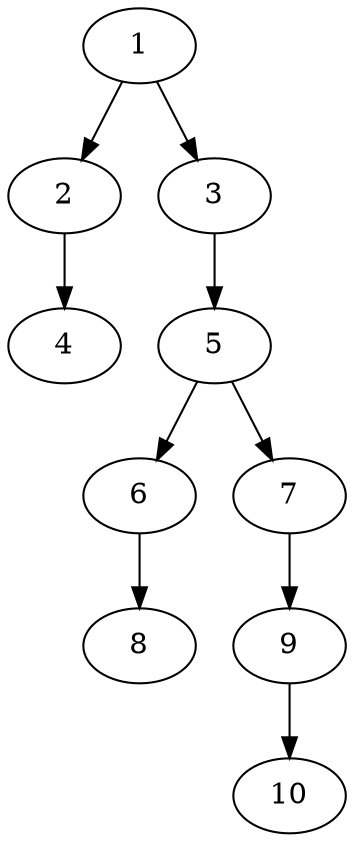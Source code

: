 // DAG automatically generated by daggen at Fri Aug  4 16:35:13 2017
// ./daggen --dot -n 10 --fat 0.2 --regular 0.2 --density 0.2 --jump 2 
digraph G {
  1 [size="414010", alpha="0.05"]
  1 -> 2 [size ="302"]
  1 -> 3 [size ="302"]
  2 [size="792", alpha="0.02"]
  2 -> 4 [size ="34"]
  3 [size="61870", alpha="0.20"]
  3 -> 5 [size ="75"]
  4 [size="339868", alpha="0.07"]
  5 [size="298950", alpha="0.12"]
  5 -> 6 [size ="302"]
  5 -> 7 [size ="302"]
  6 [size="549756", alpha="0.03"]
  6 -> 8 [size ="537"]
  7 [size="24590", alpha="0.17"]
  7 -> 9 [size ="411"]
  8 [size="1438", alpha="0.17"]
  9 [size="1221392", alpha="0.06"]
  9 -> 10 [size ="839"]
  10 [size="259751", alpha="0.00"]
}
